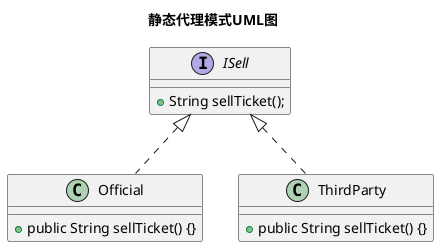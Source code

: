 @startuml

Title "静态代理模式UML图"

interface ISell

ISell <|.. Official
ISell <|.. ThirdParty

interface ISell {

    +String sellTicket();
}

class Official {

    +public String sellTicket() {}
}

class ThirdParty {

    +public String sellTicket() {}
}


@enduml